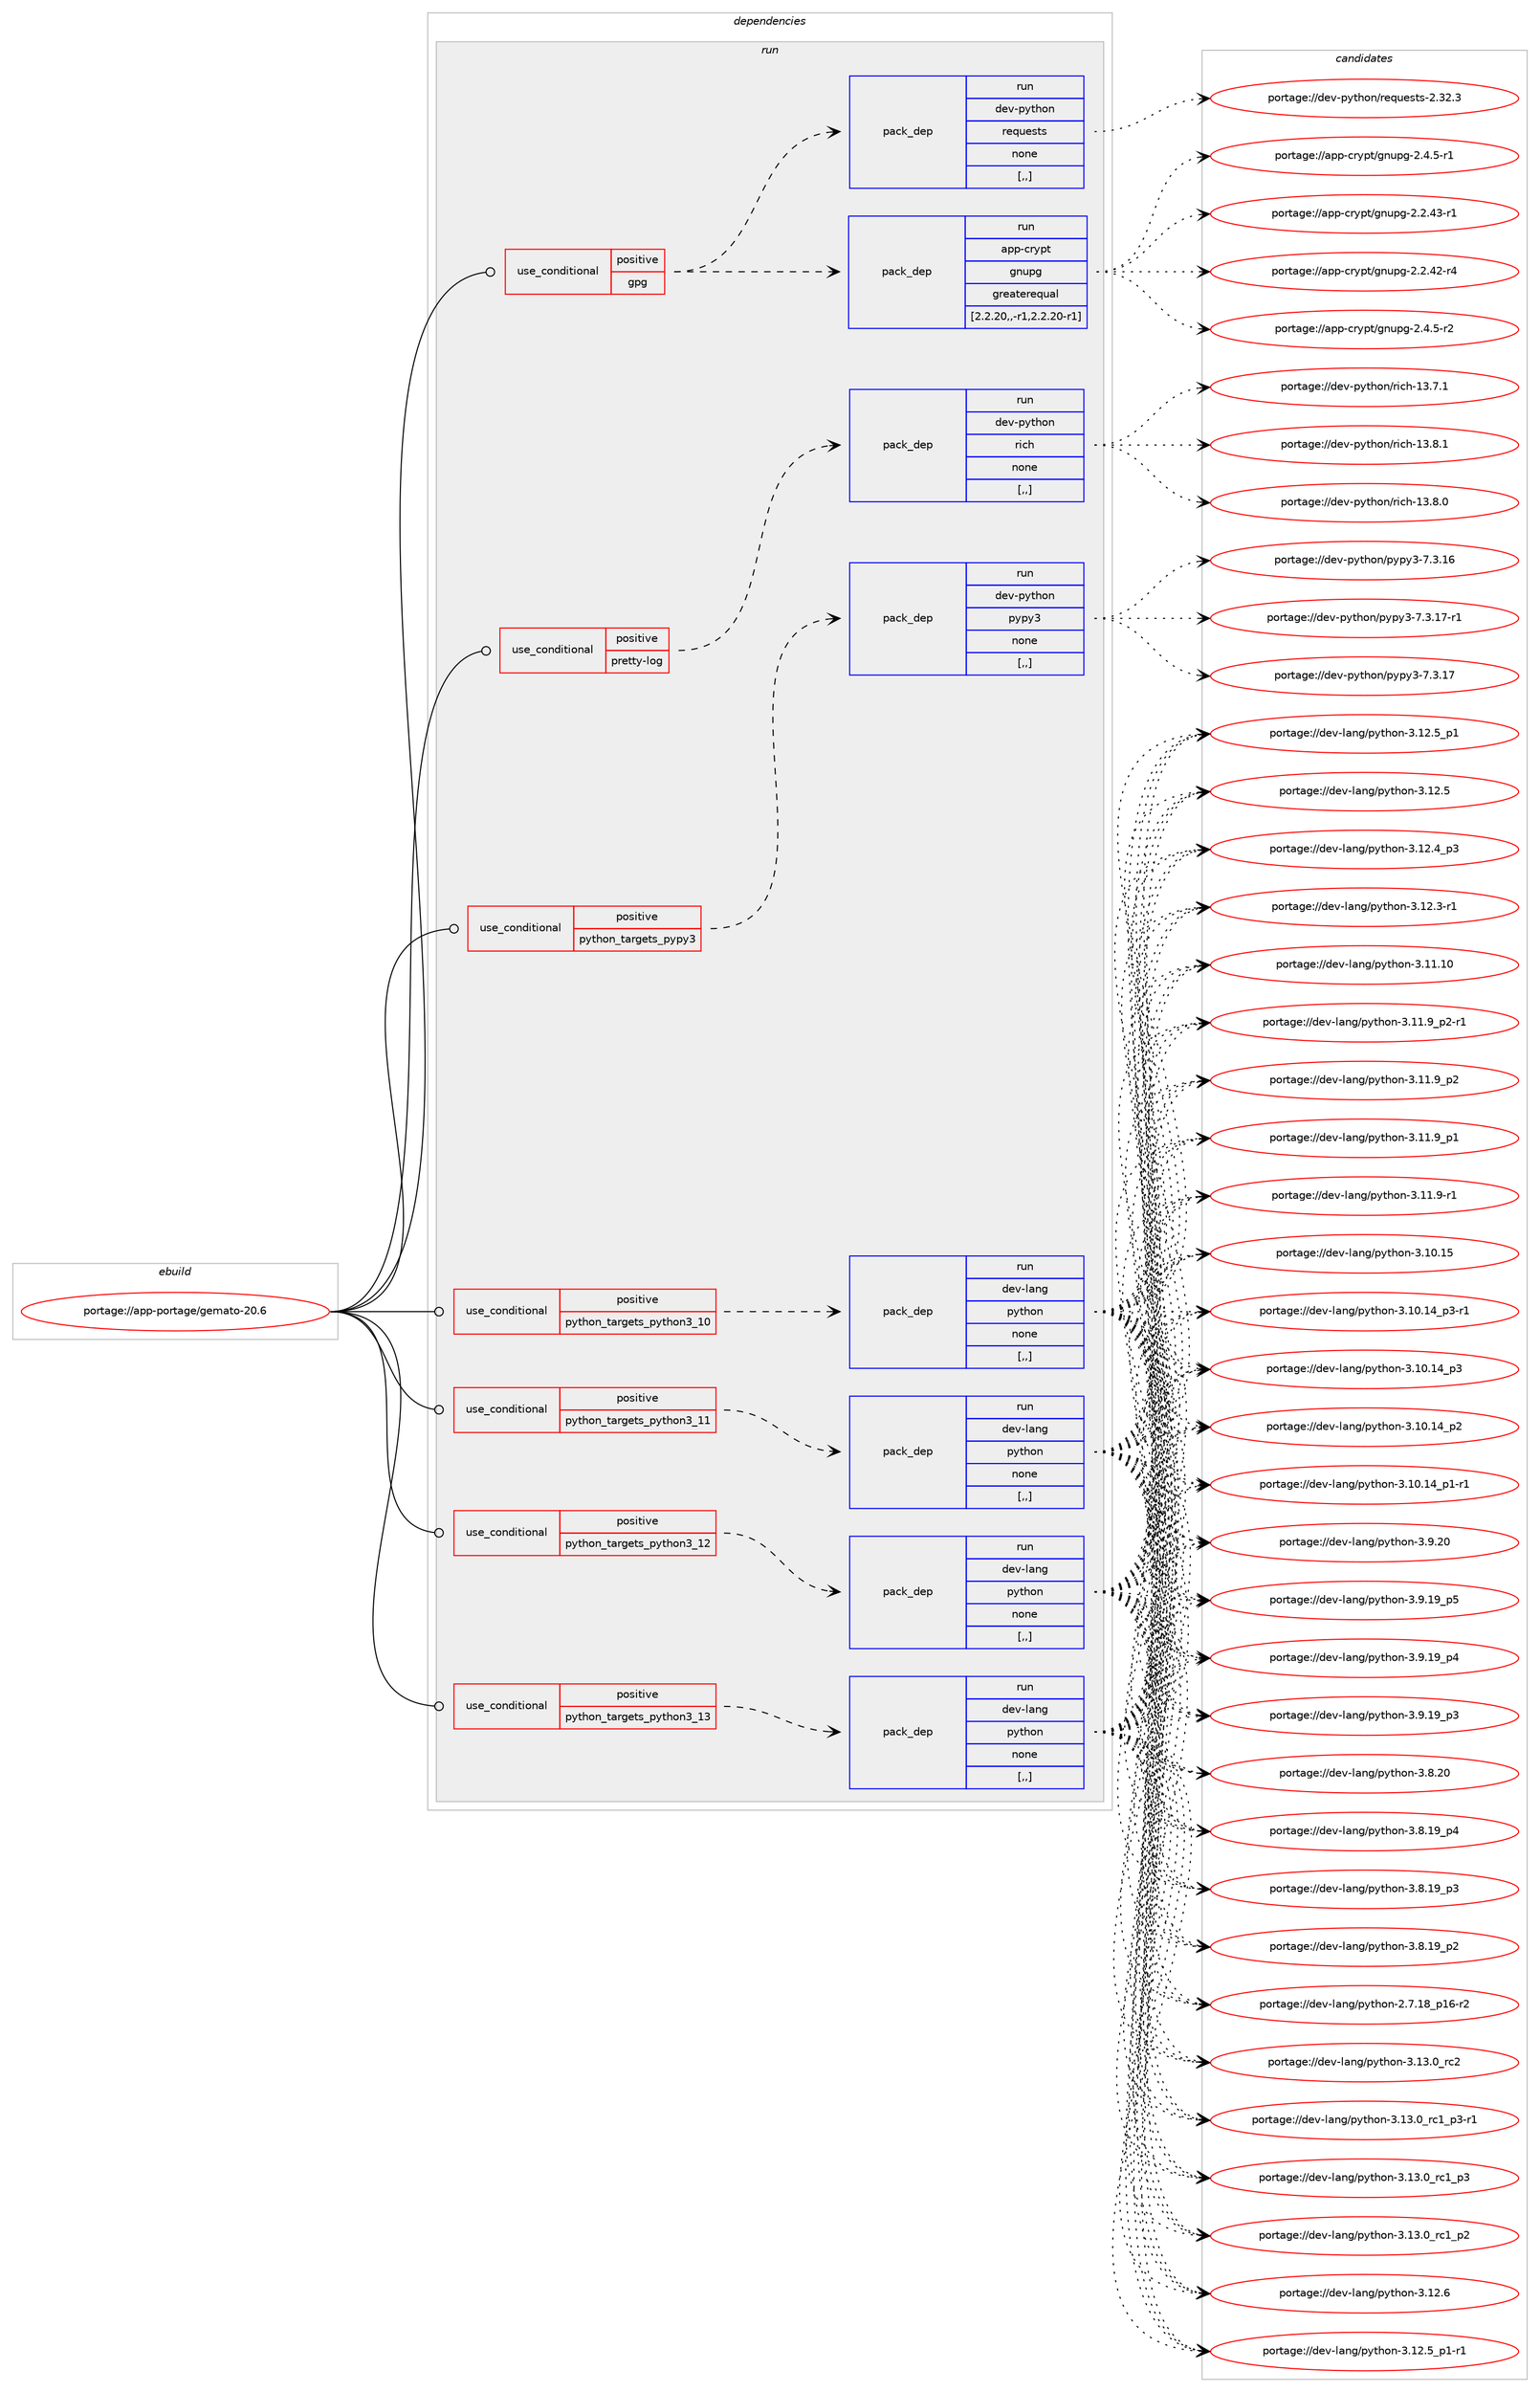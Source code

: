 digraph prolog {

# *************
# Graph options
# *************

newrank=true;
concentrate=true;
compound=true;
graph [rankdir=LR,fontname=Helvetica,fontsize=10,ranksep=1.5];#, ranksep=2.5, nodesep=0.2];
edge  [arrowhead=vee];
node  [fontname=Helvetica,fontsize=10];

# **********
# The ebuild
# **********

subgraph cluster_leftcol {
color=gray;
label=<<i>ebuild</i>>;
id [label="portage://app-portage/gemato-20.6", color=red, width=4, href="../app-portage/gemato-20.6.svg"];
}

# ****************
# The dependencies
# ****************

subgraph cluster_midcol {
color=gray;
label=<<i>dependencies</i>>;
subgraph cluster_compile {
fillcolor="#eeeeee";
style=filled;
label=<<i>compile</i>>;
}
subgraph cluster_compileandrun {
fillcolor="#eeeeee";
style=filled;
label=<<i>compile and run</i>>;
}
subgraph cluster_run {
fillcolor="#eeeeee";
style=filled;
label=<<i>run</i>>;
subgraph cond143953 {
dependency544465 [label=<<TABLE BORDER="0" CELLBORDER="1" CELLSPACING="0" CELLPADDING="4"><TR><TD ROWSPAN="3" CELLPADDING="10">use_conditional</TD></TR><TR><TD>positive</TD></TR><TR><TD>gpg</TD></TR></TABLE>>, shape=none, color=red];
subgraph pack396452 {
dependency544466 [label=<<TABLE BORDER="0" CELLBORDER="1" CELLSPACING="0" CELLPADDING="4" WIDTH="220"><TR><TD ROWSPAN="6" CELLPADDING="30">pack_dep</TD></TR><TR><TD WIDTH="110">run</TD></TR><TR><TD>app-crypt</TD></TR><TR><TD>gnupg</TD></TR><TR><TD>greaterequal</TD></TR><TR><TD>[2.2.20,,-r1,2.2.20-r1]</TD></TR></TABLE>>, shape=none, color=blue];
}
dependency544465:e -> dependency544466:w [weight=20,style="dashed",arrowhead="vee"];
subgraph pack396453 {
dependency544467 [label=<<TABLE BORDER="0" CELLBORDER="1" CELLSPACING="0" CELLPADDING="4" WIDTH="220"><TR><TD ROWSPAN="6" CELLPADDING="30">pack_dep</TD></TR><TR><TD WIDTH="110">run</TD></TR><TR><TD>dev-python</TD></TR><TR><TD>requests</TD></TR><TR><TD>none</TD></TR><TR><TD>[,,]</TD></TR></TABLE>>, shape=none, color=blue];
}
dependency544465:e -> dependency544467:w [weight=20,style="dashed",arrowhead="vee"];
}
id:e -> dependency544465:w [weight=20,style="solid",arrowhead="odot"];
subgraph cond143954 {
dependency544468 [label=<<TABLE BORDER="0" CELLBORDER="1" CELLSPACING="0" CELLPADDING="4"><TR><TD ROWSPAN="3" CELLPADDING="10">use_conditional</TD></TR><TR><TD>positive</TD></TR><TR><TD>pretty-log</TD></TR></TABLE>>, shape=none, color=red];
subgraph pack396454 {
dependency544469 [label=<<TABLE BORDER="0" CELLBORDER="1" CELLSPACING="0" CELLPADDING="4" WIDTH="220"><TR><TD ROWSPAN="6" CELLPADDING="30">pack_dep</TD></TR><TR><TD WIDTH="110">run</TD></TR><TR><TD>dev-python</TD></TR><TR><TD>rich</TD></TR><TR><TD>none</TD></TR><TR><TD>[,,]</TD></TR></TABLE>>, shape=none, color=blue];
}
dependency544468:e -> dependency544469:w [weight=20,style="dashed",arrowhead="vee"];
}
id:e -> dependency544468:w [weight=20,style="solid",arrowhead="odot"];
subgraph cond143955 {
dependency544470 [label=<<TABLE BORDER="0" CELLBORDER="1" CELLSPACING="0" CELLPADDING="4"><TR><TD ROWSPAN="3" CELLPADDING="10">use_conditional</TD></TR><TR><TD>positive</TD></TR><TR><TD>python_targets_pypy3</TD></TR></TABLE>>, shape=none, color=red];
subgraph pack396455 {
dependency544471 [label=<<TABLE BORDER="0" CELLBORDER="1" CELLSPACING="0" CELLPADDING="4" WIDTH="220"><TR><TD ROWSPAN="6" CELLPADDING="30">pack_dep</TD></TR><TR><TD WIDTH="110">run</TD></TR><TR><TD>dev-python</TD></TR><TR><TD>pypy3</TD></TR><TR><TD>none</TD></TR><TR><TD>[,,]</TD></TR></TABLE>>, shape=none, color=blue];
}
dependency544470:e -> dependency544471:w [weight=20,style="dashed",arrowhead="vee"];
}
id:e -> dependency544470:w [weight=20,style="solid",arrowhead="odot"];
subgraph cond143956 {
dependency544472 [label=<<TABLE BORDER="0" CELLBORDER="1" CELLSPACING="0" CELLPADDING="4"><TR><TD ROWSPAN="3" CELLPADDING="10">use_conditional</TD></TR><TR><TD>positive</TD></TR><TR><TD>python_targets_python3_10</TD></TR></TABLE>>, shape=none, color=red];
subgraph pack396456 {
dependency544473 [label=<<TABLE BORDER="0" CELLBORDER="1" CELLSPACING="0" CELLPADDING="4" WIDTH="220"><TR><TD ROWSPAN="6" CELLPADDING="30">pack_dep</TD></TR><TR><TD WIDTH="110">run</TD></TR><TR><TD>dev-lang</TD></TR><TR><TD>python</TD></TR><TR><TD>none</TD></TR><TR><TD>[,,]</TD></TR></TABLE>>, shape=none, color=blue];
}
dependency544472:e -> dependency544473:w [weight=20,style="dashed",arrowhead="vee"];
}
id:e -> dependency544472:w [weight=20,style="solid",arrowhead="odot"];
subgraph cond143957 {
dependency544474 [label=<<TABLE BORDER="0" CELLBORDER="1" CELLSPACING="0" CELLPADDING="4"><TR><TD ROWSPAN="3" CELLPADDING="10">use_conditional</TD></TR><TR><TD>positive</TD></TR><TR><TD>python_targets_python3_11</TD></TR></TABLE>>, shape=none, color=red];
subgraph pack396457 {
dependency544475 [label=<<TABLE BORDER="0" CELLBORDER="1" CELLSPACING="0" CELLPADDING="4" WIDTH="220"><TR><TD ROWSPAN="6" CELLPADDING="30">pack_dep</TD></TR><TR><TD WIDTH="110">run</TD></TR><TR><TD>dev-lang</TD></TR><TR><TD>python</TD></TR><TR><TD>none</TD></TR><TR><TD>[,,]</TD></TR></TABLE>>, shape=none, color=blue];
}
dependency544474:e -> dependency544475:w [weight=20,style="dashed",arrowhead="vee"];
}
id:e -> dependency544474:w [weight=20,style="solid",arrowhead="odot"];
subgraph cond143958 {
dependency544476 [label=<<TABLE BORDER="0" CELLBORDER="1" CELLSPACING="0" CELLPADDING="4"><TR><TD ROWSPAN="3" CELLPADDING="10">use_conditional</TD></TR><TR><TD>positive</TD></TR><TR><TD>python_targets_python3_12</TD></TR></TABLE>>, shape=none, color=red];
subgraph pack396458 {
dependency544477 [label=<<TABLE BORDER="0" CELLBORDER="1" CELLSPACING="0" CELLPADDING="4" WIDTH="220"><TR><TD ROWSPAN="6" CELLPADDING="30">pack_dep</TD></TR><TR><TD WIDTH="110">run</TD></TR><TR><TD>dev-lang</TD></TR><TR><TD>python</TD></TR><TR><TD>none</TD></TR><TR><TD>[,,]</TD></TR></TABLE>>, shape=none, color=blue];
}
dependency544476:e -> dependency544477:w [weight=20,style="dashed",arrowhead="vee"];
}
id:e -> dependency544476:w [weight=20,style="solid",arrowhead="odot"];
subgraph cond143959 {
dependency544478 [label=<<TABLE BORDER="0" CELLBORDER="1" CELLSPACING="0" CELLPADDING="4"><TR><TD ROWSPAN="3" CELLPADDING="10">use_conditional</TD></TR><TR><TD>positive</TD></TR><TR><TD>python_targets_python3_13</TD></TR></TABLE>>, shape=none, color=red];
subgraph pack396459 {
dependency544479 [label=<<TABLE BORDER="0" CELLBORDER="1" CELLSPACING="0" CELLPADDING="4" WIDTH="220"><TR><TD ROWSPAN="6" CELLPADDING="30">pack_dep</TD></TR><TR><TD WIDTH="110">run</TD></TR><TR><TD>dev-lang</TD></TR><TR><TD>python</TD></TR><TR><TD>none</TD></TR><TR><TD>[,,]</TD></TR></TABLE>>, shape=none, color=blue];
}
dependency544478:e -> dependency544479:w [weight=20,style="dashed",arrowhead="vee"];
}
id:e -> dependency544478:w [weight=20,style="solid",arrowhead="odot"];
}
}

# **************
# The candidates
# **************

subgraph cluster_choices {
rank=same;
color=gray;
label=<<i>candidates</i>>;

subgraph choice396452 {
color=black;
nodesep=1;
choice971121124599114121112116471031101171121034550465246534511450 [label="portage://app-crypt/gnupg-2.4.5-r2", color=red, width=4,href="../app-crypt/gnupg-2.4.5-r2.svg"];
choice971121124599114121112116471031101171121034550465246534511449 [label="portage://app-crypt/gnupg-2.4.5-r1", color=red, width=4,href="../app-crypt/gnupg-2.4.5-r1.svg"];
choice97112112459911412111211647103110117112103455046504652514511449 [label="portage://app-crypt/gnupg-2.2.43-r1", color=red, width=4,href="../app-crypt/gnupg-2.2.43-r1.svg"];
choice97112112459911412111211647103110117112103455046504652504511452 [label="portage://app-crypt/gnupg-2.2.42-r4", color=red, width=4,href="../app-crypt/gnupg-2.2.42-r4.svg"];
dependency544466:e -> choice971121124599114121112116471031101171121034550465246534511450:w [style=dotted,weight="100"];
dependency544466:e -> choice971121124599114121112116471031101171121034550465246534511449:w [style=dotted,weight="100"];
dependency544466:e -> choice97112112459911412111211647103110117112103455046504652514511449:w [style=dotted,weight="100"];
dependency544466:e -> choice97112112459911412111211647103110117112103455046504652504511452:w [style=dotted,weight="100"];
}
subgraph choice396453 {
color=black;
nodesep=1;
choice100101118451121211161041111104711410111311710111511611545504651504651 [label="portage://dev-python/requests-2.32.3", color=red, width=4,href="../dev-python/requests-2.32.3.svg"];
dependency544467:e -> choice100101118451121211161041111104711410111311710111511611545504651504651:w [style=dotted,weight="100"];
}
subgraph choice396454 {
color=black;
nodesep=1;
choice10010111845112121116104111110471141059910445495146564649 [label="portage://dev-python/rich-13.8.1", color=red, width=4,href="../dev-python/rich-13.8.1.svg"];
choice10010111845112121116104111110471141059910445495146564648 [label="portage://dev-python/rich-13.8.0", color=red, width=4,href="../dev-python/rich-13.8.0.svg"];
choice10010111845112121116104111110471141059910445495146554649 [label="portage://dev-python/rich-13.7.1", color=red, width=4,href="../dev-python/rich-13.7.1.svg"];
dependency544469:e -> choice10010111845112121116104111110471141059910445495146564649:w [style=dotted,weight="100"];
dependency544469:e -> choice10010111845112121116104111110471141059910445495146564648:w [style=dotted,weight="100"];
dependency544469:e -> choice10010111845112121116104111110471141059910445495146554649:w [style=dotted,weight="100"];
}
subgraph choice396455 {
color=black;
nodesep=1;
choice100101118451121211161041111104711212111212151455546514649554511449 [label="portage://dev-python/pypy3-7.3.17-r1", color=red, width=4,href="../dev-python/pypy3-7.3.17-r1.svg"];
choice10010111845112121116104111110471121211121215145554651464955 [label="portage://dev-python/pypy3-7.3.17", color=red, width=4,href="../dev-python/pypy3-7.3.17.svg"];
choice10010111845112121116104111110471121211121215145554651464954 [label="portage://dev-python/pypy3-7.3.16", color=red, width=4,href="../dev-python/pypy3-7.3.16.svg"];
dependency544471:e -> choice100101118451121211161041111104711212111212151455546514649554511449:w [style=dotted,weight="100"];
dependency544471:e -> choice10010111845112121116104111110471121211121215145554651464955:w [style=dotted,weight="100"];
dependency544471:e -> choice10010111845112121116104111110471121211121215145554651464954:w [style=dotted,weight="100"];
}
subgraph choice396456 {
color=black;
nodesep=1;
choice10010111845108971101034711212111610411111045514649514648951149950 [label="portage://dev-lang/python-3.13.0_rc2", color=red, width=4,href="../dev-lang/python-3.13.0_rc2.svg"];
choice1001011184510897110103471121211161041111104551464951464895114994995112514511449 [label="portage://dev-lang/python-3.13.0_rc1_p3-r1", color=red, width=4,href="../dev-lang/python-3.13.0_rc1_p3-r1.svg"];
choice100101118451089711010347112121116104111110455146495146489511499499511251 [label="portage://dev-lang/python-3.13.0_rc1_p3", color=red, width=4,href="../dev-lang/python-3.13.0_rc1_p3.svg"];
choice100101118451089711010347112121116104111110455146495146489511499499511250 [label="portage://dev-lang/python-3.13.0_rc1_p2", color=red, width=4,href="../dev-lang/python-3.13.0_rc1_p2.svg"];
choice10010111845108971101034711212111610411111045514649504654 [label="portage://dev-lang/python-3.12.6", color=red, width=4,href="../dev-lang/python-3.12.6.svg"];
choice1001011184510897110103471121211161041111104551464950465395112494511449 [label="portage://dev-lang/python-3.12.5_p1-r1", color=red, width=4,href="../dev-lang/python-3.12.5_p1-r1.svg"];
choice100101118451089711010347112121116104111110455146495046539511249 [label="portage://dev-lang/python-3.12.5_p1", color=red, width=4,href="../dev-lang/python-3.12.5_p1.svg"];
choice10010111845108971101034711212111610411111045514649504653 [label="portage://dev-lang/python-3.12.5", color=red, width=4,href="../dev-lang/python-3.12.5.svg"];
choice100101118451089711010347112121116104111110455146495046529511251 [label="portage://dev-lang/python-3.12.4_p3", color=red, width=4,href="../dev-lang/python-3.12.4_p3.svg"];
choice100101118451089711010347112121116104111110455146495046514511449 [label="portage://dev-lang/python-3.12.3-r1", color=red, width=4,href="../dev-lang/python-3.12.3-r1.svg"];
choice1001011184510897110103471121211161041111104551464949464948 [label="portage://dev-lang/python-3.11.10", color=red, width=4,href="../dev-lang/python-3.11.10.svg"];
choice1001011184510897110103471121211161041111104551464949465795112504511449 [label="portage://dev-lang/python-3.11.9_p2-r1", color=red, width=4,href="../dev-lang/python-3.11.9_p2-r1.svg"];
choice100101118451089711010347112121116104111110455146494946579511250 [label="portage://dev-lang/python-3.11.9_p2", color=red, width=4,href="../dev-lang/python-3.11.9_p2.svg"];
choice100101118451089711010347112121116104111110455146494946579511249 [label="portage://dev-lang/python-3.11.9_p1", color=red, width=4,href="../dev-lang/python-3.11.9_p1.svg"];
choice100101118451089711010347112121116104111110455146494946574511449 [label="portage://dev-lang/python-3.11.9-r1", color=red, width=4,href="../dev-lang/python-3.11.9-r1.svg"];
choice1001011184510897110103471121211161041111104551464948464953 [label="portage://dev-lang/python-3.10.15", color=red, width=4,href="../dev-lang/python-3.10.15.svg"];
choice100101118451089711010347112121116104111110455146494846495295112514511449 [label="portage://dev-lang/python-3.10.14_p3-r1", color=red, width=4,href="../dev-lang/python-3.10.14_p3-r1.svg"];
choice10010111845108971101034711212111610411111045514649484649529511251 [label="portage://dev-lang/python-3.10.14_p3", color=red, width=4,href="../dev-lang/python-3.10.14_p3.svg"];
choice10010111845108971101034711212111610411111045514649484649529511250 [label="portage://dev-lang/python-3.10.14_p2", color=red, width=4,href="../dev-lang/python-3.10.14_p2.svg"];
choice100101118451089711010347112121116104111110455146494846495295112494511449 [label="portage://dev-lang/python-3.10.14_p1-r1", color=red, width=4,href="../dev-lang/python-3.10.14_p1-r1.svg"];
choice10010111845108971101034711212111610411111045514657465048 [label="portage://dev-lang/python-3.9.20", color=red, width=4,href="../dev-lang/python-3.9.20.svg"];
choice100101118451089711010347112121116104111110455146574649579511253 [label="portage://dev-lang/python-3.9.19_p5", color=red, width=4,href="../dev-lang/python-3.9.19_p5.svg"];
choice100101118451089711010347112121116104111110455146574649579511252 [label="portage://dev-lang/python-3.9.19_p4", color=red, width=4,href="../dev-lang/python-3.9.19_p4.svg"];
choice100101118451089711010347112121116104111110455146574649579511251 [label="portage://dev-lang/python-3.9.19_p3", color=red, width=4,href="../dev-lang/python-3.9.19_p3.svg"];
choice10010111845108971101034711212111610411111045514656465048 [label="portage://dev-lang/python-3.8.20", color=red, width=4,href="../dev-lang/python-3.8.20.svg"];
choice100101118451089711010347112121116104111110455146564649579511252 [label="portage://dev-lang/python-3.8.19_p4", color=red, width=4,href="../dev-lang/python-3.8.19_p4.svg"];
choice100101118451089711010347112121116104111110455146564649579511251 [label="portage://dev-lang/python-3.8.19_p3", color=red, width=4,href="../dev-lang/python-3.8.19_p3.svg"];
choice100101118451089711010347112121116104111110455146564649579511250 [label="portage://dev-lang/python-3.8.19_p2", color=red, width=4,href="../dev-lang/python-3.8.19_p2.svg"];
choice100101118451089711010347112121116104111110455046554649569511249544511450 [label="portage://dev-lang/python-2.7.18_p16-r2", color=red, width=4,href="../dev-lang/python-2.7.18_p16-r2.svg"];
dependency544473:e -> choice10010111845108971101034711212111610411111045514649514648951149950:w [style=dotted,weight="100"];
dependency544473:e -> choice1001011184510897110103471121211161041111104551464951464895114994995112514511449:w [style=dotted,weight="100"];
dependency544473:e -> choice100101118451089711010347112121116104111110455146495146489511499499511251:w [style=dotted,weight="100"];
dependency544473:e -> choice100101118451089711010347112121116104111110455146495146489511499499511250:w [style=dotted,weight="100"];
dependency544473:e -> choice10010111845108971101034711212111610411111045514649504654:w [style=dotted,weight="100"];
dependency544473:e -> choice1001011184510897110103471121211161041111104551464950465395112494511449:w [style=dotted,weight="100"];
dependency544473:e -> choice100101118451089711010347112121116104111110455146495046539511249:w [style=dotted,weight="100"];
dependency544473:e -> choice10010111845108971101034711212111610411111045514649504653:w [style=dotted,weight="100"];
dependency544473:e -> choice100101118451089711010347112121116104111110455146495046529511251:w [style=dotted,weight="100"];
dependency544473:e -> choice100101118451089711010347112121116104111110455146495046514511449:w [style=dotted,weight="100"];
dependency544473:e -> choice1001011184510897110103471121211161041111104551464949464948:w [style=dotted,weight="100"];
dependency544473:e -> choice1001011184510897110103471121211161041111104551464949465795112504511449:w [style=dotted,weight="100"];
dependency544473:e -> choice100101118451089711010347112121116104111110455146494946579511250:w [style=dotted,weight="100"];
dependency544473:e -> choice100101118451089711010347112121116104111110455146494946579511249:w [style=dotted,weight="100"];
dependency544473:e -> choice100101118451089711010347112121116104111110455146494946574511449:w [style=dotted,weight="100"];
dependency544473:e -> choice1001011184510897110103471121211161041111104551464948464953:w [style=dotted,weight="100"];
dependency544473:e -> choice100101118451089711010347112121116104111110455146494846495295112514511449:w [style=dotted,weight="100"];
dependency544473:e -> choice10010111845108971101034711212111610411111045514649484649529511251:w [style=dotted,weight="100"];
dependency544473:e -> choice10010111845108971101034711212111610411111045514649484649529511250:w [style=dotted,weight="100"];
dependency544473:e -> choice100101118451089711010347112121116104111110455146494846495295112494511449:w [style=dotted,weight="100"];
dependency544473:e -> choice10010111845108971101034711212111610411111045514657465048:w [style=dotted,weight="100"];
dependency544473:e -> choice100101118451089711010347112121116104111110455146574649579511253:w [style=dotted,weight="100"];
dependency544473:e -> choice100101118451089711010347112121116104111110455146574649579511252:w [style=dotted,weight="100"];
dependency544473:e -> choice100101118451089711010347112121116104111110455146574649579511251:w [style=dotted,weight="100"];
dependency544473:e -> choice10010111845108971101034711212111610411111045514656465048:w [style=dotted,weight="100"];
dependency544473:e -> choice100101118451089711010347112121116104111110455146564649579511252:w [style=dotted,weight="100"];
dependency544473:e -> choice100101118451089711010347112121116104111110455146564649579511251:w [style=dotted,weight="100"];
dependency544473:e -> choice100101118451089711010347112121116104111110455146564649579511250:w [style=dotted,weight="100"];
dependency544473:e -> choice100101118451089711010347112121116104111110455046554649569511249544511450:w [style=dotted,weight="100"];
}
subgraph choice396457 {
color=black;
nodesep=1;
choice10010111845108971101034711212111610411111045514649514648951149950 [label="portage://dev-lang/python-3.13.0_rc2", color=red, width=4,href="../dev-lang/python-3.13.0_rc2.svg"];
choice1001011184510897110103471121211161041111104551464951464895114994995112514511449 [label="portage://dev-lang/python-3.13.0_rc1_p3-r1", color=red, width=4,href="../dev-lang/python-3.13.0_rc1_p3-r1.svg"];
choice100101118451089711010347112121116104111110455146495146489511499499511251 [label="portage://dev-lang/python-3.13.0_rc1_p3", color=red, width=4,href="../dev-lang/python-3.13.0_rc1_p3.svg"];
choice100101118451089711010347112121116104111110455146495146489511499499511250 [label="portage://dev-lang/python-3.13.0_rc1_p2", color=red, width=4,href="../dev-lang/python-3.13.0_rc1_p2.svg"];
choice10010111845108971101034711212111610411111045514649504654 [label="portage://dev-lang/python-3.12.6", color=red, width=4,href="../dev-lang/python-3.12.6.svg"];
choice1001011184510897110103471121211161041111104551464950465395112494511449 [label="portage://dev-lang/python-3.12.5_p1-r1", color=red, width=4,href="../dev-lang/python-3.12.5_p1-r1.svg"];
choice100101118451089711010347112121116104111110455146495046539511249 [label="portage://dev-lang/python-3.12.5_p1", color=red, width=4,href="../dev-lang/python-3.12.5_p1.svg"];
choice10010111845108971101034711212111610411111045514649504653 [label="portage://dev-lang/python-3.12.5", color=red, width=4,href="../dev-lang/python-3.12.5.svg"];
choice100101118451089711010347112121116104111110455146495046529511251 [label="portage://dev-lang/python-3.12.4_p3", color=red, width=4,href="../dev-lang/python-3.12.4_p3.svg"];
choice100101118451089711010347112121116104111110455146495046514511449 [label="portage://dev-lang/python-3.12.3-r1", color=red, width=4,href="../dev-lang/python-3.12.3-r1.svg"];
choice1001011184510897110103471121211161041111104551464949464948 [label="portage://dev-lang/python-3.11.10", color=red, width=4,href="../dev-lang/python-3.11.10.svg"];
choice1001011184510897110103471121211161041111104551464949465795112504511449 [label="portage://dev-lang/python-3.11.9_p2-r1", color=red, width=4,href="../dev-lang/python-3.11.9_p2-r1.svg"];
choice100101118451089711010347112121116104111110455146494946579511250 [label="portage://dev-lang/python-3.11.9_p2", color=red, width=4,href="../dev-lang/python-3.11.9_p2.svg"];
choice100101118451089711010347112121116104111110455146494946579511249 [label="portage://dev-lang/python-3.11.9_p1", color=red, width=4,href="../dev-lang/python-3.11.9_p1.svg"];
choice100101118451089711010347112121116104111110455146494946574511449 [label="portage://dev-lang/python-3.11.9-r1", color=red, width=4,href="../dev-lang/python-3.11.9-r1.svg"];
choice1001011184510897110103471121211161041111104551464948464953 [label="portage://dev-lang/python-3.10.15", color=red, width=4,href="../dev-lang/python-3.10.15.svg"];
choice100101118451089711010347112121116104111110455146494846495295112514511449 [label="portage://dev-lang/python-3.10.14_p3-r1", color=red, width=4,href="../dev-lang/python-3.10.14_p3-r1.svg"];
choice10010111845108971101034711212111610411111045514649484649529511251 [label="portage://dev-lang/python-3.10.14_p3", color=red, width=4,href="../dev-lang/python-3.10.14_p3.svg"];
choice10010111845108971101034711212111610411111045514649484649529511250 [label="portage://dev-lang/python-3.10.14_p2", color=red, width=4,href="../dev-lang/python-3.10.14_p2.svg"];
choice100101118451089711010347112121116104111110455146494846495295112494511449 [label="portage://dev-lang/python-3.10.14_p1-r1", color=red, width=4,href="../dev-lang/python-3.10.14_p1-r1.svg"];
choice10010111845108971101034711212111610411111045514657465048 [label="portage://dev-lang/python-3.9.20", color=red, width=4,href="../dev-lang/python-3.9.20.svg"];
choice100101118451089711010347112121116104111110455146574649579511253 [label="portage://dev-lang/python-3.9.19_p5", color=red, width=4,href="../dev-lang/python-3.9.19_p5.svg"];
choice100101118451089711010347112121116104111110455146574649579511252 [label="portage://dev-lang/python-3.9.19_p4", color=red, width=4,href="../dev-lang/python-3.9.19_p4.svg"];
choice100101118451089711010347112121116104111110455146574649579511251 [label="portage://dev-lang/python-3.9.19_p3", color=red, width=4,href="../dev-lang/python-3.9.19_p3.svg"];
choice10010111845108971101034711212111610411111045514656465048 [label="portage://dev-lang/python-3.8.20", color=red, width=4,href="../dev-lang/python-3.8.20.svg"];
choice100101118451089711010347112121116104111110455146564649579511252 [label="portage://dev-lang/python-3.8.19_p4", color=red, width=4,href="../dev-lang/python-3.8.19_p4.svg"];
choice100101118451089711010347112121116104111110455146564649579511251 [label="portage://dev-lang/python-3.8.19_p3", color=red, width=4,href="../dev-lang/python-3.8.19_p3.svg"];
choice100101118451089711010347112121116104111110455146564649579511250 [label="portage://dev-lang/python-3.8.19_p2", color=red, width=4,href="../dev-lang/python-3.8.19_p2.svg"];
choice100101118451089711010347112121116104111110455046554649569511249544511450 [label="portage://dev-lang/python-2.7.18_p16-r2", color=red, width=4,href="../dev-lang/python-2.7.18_p16-r2.svg"];
dependency544475:e -> choice10010111845108971101034711212111610411111045514649514648951149950:w [style=dotted,weight="100"];
dependency544475:e -> choice1001011184510897110103471121211161041111104551464951464895114994995112514511449:w [style=dotted,weight="100"];
dependency544475:e -> choice100101118451089711010347112121116104111110455146495146489511499499511251:w [style=dotted,weight="100"];
dependency544475:e -> choice100101118451089711010347112121116104111110455146495146489511499499511250:w [style=dotted,weight="100"];
dependency544475:e -> choice10010111845108971101034711212111610411111045514649504654:w [style=dotted,weight="100"];
dependency544475:e -> choice1001011184510897110103471121211161041111104551464950465395112494511449:w [style=dotted,weight="100"];
dependency544475:e -> choice100101118451089711010347112121116104111110455146495046539511249:w [style=dotted,weight="100"];
dependency544475:e -> choice10010111845108971101034711212111610411111045514649504653:w [style=dotted,weight="100"];
dependency544475:e -> choice100101118451089711010347112121116104111110455146495046529511251:w [style=dotted,weight="100"];
dependency544475:e -> choice100101118451089711010347112121116104111110455146495046514511449:w [style=dotted,weight="100"];
dependency544475:e -> choice1001011184510897110103471121211161041111104551464949464948:w [style=dotted,weight="100"];
dependency544475:e -> choice1001011184510897110103471121211161041111104551464949465795112504511449:w [style=dotted,weight="100"];
dependency544475:e -> choice100101118451089711010347112121116104111110455146494946579511250:w [style=dotted,weight="100"];
dependency544475:e -> choice100101118451089711010347112121116104111110455146494946579511249:w [style=dotted,weight="100"];
dependency544475:e -> choice100101118451089711010347112121116104111110455146494946574511449:w [style=dotted,weight="100"];
dependency544475:e -> choice1001011184510897110103471121211161041111104551464948464953:w [style=dotted,weight="100"];
dependency544475:e -> choice100101118451089711010347112121116104111110455146494846495295112514511449:w [style=dotted,weight="100"];
dependency544475:e -> choice10010111845108971101034711212111610411111045514649484649529511251:w [style=dotted,weight="100"];
dependency544475:e -> choice10010111845108971101034711212111610411111045514649484649529511250:w [style=dotted,weight="100"];
dependency544475:e -> choice100101118451089711010347112121116104111110455146494846495295112494511449:w [style=dotted,weight="100"];
dependency544475:e -> choice10010111845108971101034711212111610411111045514657465048:w [style=dotted,weight="100"];
dependency544475:e -> choice100101118451089711010347112121116104111110455146574649579511253:w [style=dotted,weight="100"];
dependency544475:e -> choice100101118451089711010347112121116104111110455146574649579511252:w [style=dotted,weight="100"];
dependency544475:e -> choice100101118451089711010347112121116104111110455146574649579511251:w [style=dotted,weight="100"];
dependency544475:e -> choice10010111845108971101034711212111610411111045514656465048:w [style=dotted,weight="100"];
dependency544475:e -> choice100101118451089711010347112121116104111110455146564649579511252:w [style=dotted,weight="100"];
dependency544475:e -> choice100101118451089711010347112121116104111110455146564649579511251:w [style=dotted,weight="100"];
dependency544475:e -> choice100101118451089711010347112121116104111110455146564649579511250:w [style=dotted,weight="100"];
dependency544475:e -> choice100101118451089711010347112121116104111110455046554649569511249544511450:w [style=dotted,weight="100"];
}
subgraph choice396458 {
color=black;
nodesep=1;
choice10010111845108971101034711212111610411111045514649514648951149950 [label="portage://dev-lang/python-3.13.0_rc2", color=red, width=4,href="../dev-lang/python-3.13.0_rc2.svg"];
choice1001011184510897110103471121211161041111104551464951464895114994995112514511449 [label="portage://dev-lang/python-3.13.0_rc1_p3-r1", color=red, width=4,href="../dev-lang/python-3.13.0_rc1_p3-r1.svg"];
choice100101118451089711010347112121116104111110455146495146489511499499511251 [label="portage://dev-lang/python-3.13.0_rc1_p3", color=red, width=4,href="../dev-lang/python-3.13.0_rc1_p3.svg"];
choice100101118451089711010347112121116104111110455146495146489511499499511250 [label="portage://dev-lang/python-3.13.0_rc1_p2", color=red, width=4,href="../dev-lang/python-3.13.0_rc1_p2.svg"];
choice10010111845108971101034711212111610411111045514649504654 [label="portage://dev-lang/python-3.12.6", color=red, width=4,href="../dev-lang/python-3.12.6.svg"];
choice1001011184510897110103471121211161041111104551464950465395112494511449 [label="portage://dev-lang/python-3.12.5_p1-r1", color=red, width=4,href="../dev-lang/python-3.12.5_p1-r1.svg"];
choice100101118451089711010347112121116104111110455146495046539511249 [label="portage://dev-lang/python-3.12.5_p1", color=red, width=4,href="../dev-lang/python-3.12.5_p1.svg"];
choice10010111845108971101034711212111610411111045514649504653 [label="portage://dev-lang/python-3.12.5", color=red, width=4,href="../dev-lang/python-3.12.5.svg"];
choice100101118451089711010347112121116104111110455146495046529511251 [label="portage://dev-lang/python-3.12.4_p3", color=red, width=4,href="../dev-lang/python-3.12.4_p3.svg"];
choice100101118451089711010347112121116104111110455146495046514511449 [label="portage://dev-lang/python-3.12.3-r1", color=red, width=4,href="../dev-lang/python-3.12.3-r1.svg"];
choice1001011184510897110103471121211161041111104551464949464948 [label="portage://dev-lang/python-3.11.10", color=red, width=4,href="../dev-lang/python-3.11.10.svg"];
choice1001011184510897110103471121211161041111104551464949465795112504511449 [label="portage://dev-lang/python-3.11.9_p2-r1", color=red, width=4,href="../dev-lang/python-3.11.9_p2-r1.svg"];
choice100101118451089711010347112121116104111110455146494946579511250 [label="portage://dev-lang/python-3.11.9_p2", color=red, width=4,href="../dev-lang/python-3.11.9_p2.svg"];
choice100101118451089711010347112121116104111110455146494946579511249 [label="portage://dev-lang/python-3.11.9_p1", color=red, width=4,href="../dev-lang/python-3.11.9_p1.svg"];
choice100101118451089711010347112121116104111110455146494946574511449 [label="portage://dev-lang/python-3.11.9-r1", color=red, width=4,href="../dev-lang/python-3.11.9-r1.svg"];
choice1001011184510897110103471121211161041111104551464948464953 [label="portage://dev-lang/python-3.10.15", color=red, width=4,href="../dev-lang/python-3.10.15.svg"];
choice100101118451089711010347112121116104111110455146494846495295112514511449 [label="portage://dev-lang/python-3.10.14_p3-r1", color=red, width=4,href="../dev-lang/python-3.10.14_p3-r1.svg"];
choice10010111845108971101034711212111610411111045514649484649529511251 [label="portage://dev-lang/python-3.10.14_p3", color=red, width=4,href="../dev-lang/python-3.10.14_p3.svg"];
choice10010111845108971101034711212111610411111045514649484649529511250 [label="portage://dev-lang/python-3.10.14_p2", color=red, width=4,href="../dev-lang/python-3.10.14_p2.svg"];
choice100101118451089711010347112121116104111110455146494846495295112494511449 [label="portage://dev-lang/python-3.10.14_p1-r1", color=red, width=4,href="../dev-lang/python-3.10.14_p1-r1.svg"];
choice10010111845108971101034711212111610411111045514657465048 [label="portage://dev-lang/python-3.9.20", color=red, width=4,href="../dev-lang/python-3.9.20.svg"];
choice100101118451089711010347112121116104111110455146574649579511253 [label="portage://dev-lang/python-3.9.19_p5", color=red, width=4,href="../dev-lang/python-3.9.19_p5.svg"];
choice100101118451089711010347112121116104111110455146574649579511252 [label="portage://dev-lang/python-3.9.19_p4", color=red, width=4,href="../dev-lang/python-3.9.19_p4.svg"];
choice100101118451089711010347112121116104111110455146574649579511251 [label="portage://dev-lang/python-3.9.19_p3", color=red, width=4,href="../dev-lang/python-3.9.19_p3.svg"];
choice10010111845108971101034711212111610411111045514656465048 [label="portage://dev-lang/python-3.8.20", color=red, width=4,href="../dev-lang/python-3.8.20.svg"];
choice100101118451089711010347112121116104111110455146564649579511252 [label="portage://dev-lang/python-3.8.19_p4", color=red, width=4,href="../dev-lang/python-3.8.19_p4.svg"];
choice100101118451089711010347112121116104111110455146564649579511251 [label="portage://dev-lang/python-3.8.19_p3", color=red, width=4,href="../dev-lang/python-3.8.19_p3.svg"];
choice100101118451089711010347112121116104111110455146564649579511250 [label="portage://dev-lang/python-3.8.19_p2", color=red, width=4,href="../dev-lang/python-3.8.19_p2.svg"];
choice100101118451089711010347112121116104111110455046554649569511249544511450 [label="portage://dev-lang/python-2.7.18_p16-r2", color=red, width=4,href="../dev-lang/python-2.7.18_p16-r2.svg"];
dependency544477:e -> choice10010111845108971101034711212111610411111045514649514648951149950:w [style=dotted,weight="100"];
dependency544477:e -> choice1001011184510897110103471121211161041111104551464951464895114994995112514511449:w [style=dotted,weight="100"];
dependency544477:e -> choice100101118451089711010347112121116104111110455146495146489511499499511251:w [style=dotted,weight="100"];
dependency544477:e -> choice100101118451089711010347112121116104111110455146495146489511499499511250:w [style=dotted,weight="100"];
dependency544477:e -> choice10010111845108971101034711212111610411111045514649504654:w [style=dotted,weight="100"];
dependency544477:e -> choice1001011184510897110103471121211161041111104551464950465395112494511449:w [style=dotted,weight="100"];
dependency544477:e -> choice100101118451089711010347112121116104111110455146495046539511249:w [style=dotted,weight="100"];
dependency544477:e -> choice10010111845108971101034711212111610411111045514649504653:w [style=dotted,weight="100"];
dependency544477:e -> choice100101118451089711010347112121116104111110455146495046529511251:w [style=dotted,weight="100"];
dependency544477:e -> choice100101118451089711010347112121116104111110455146495046514511449:w [style=dotted,weight="100"];
dependency544477:e -> choice1001011184510897110103471121211161041111104551464949464948:w [style=dotted,weight="100"];
dependency544477:e -> choice1001011184510897110103471121211161041111104551464949465795112504511449:w [style=dotted,weight="100"];
dependency544477:e -> choice100101118451089711010347112121116104111110455146494946579511250:w [style=dotted,weight="100"];
dependency544477:e -> choice100101118451089711010347112121116104111110455146494946579511249:w [style=dotted,weight="100"];
dependency544477:e -> choice100101118451089711010347112121116104111110455146494946574511449:w [style=dotted,weight="100"];
dependency544477:e -> choice1001011184510897110103471121211161041111104551464948464953:w [style=dotted,weight="100"];
dependency544477:e -> choice100101118451089711010347112121116104111110455146494846495295112514511449:w [style=dotted,weight="100"];
dependency544477:e -> choice10010111845108971101034711212111610411111045514649484649529511251:w [style=dotted,weight="100"];
dependency544477:e -> choice10010111845108971101034711212111610411111045514649484649529511250:w [style=dotted,weight="100"];
dependency544477:e -> choice100101118451089711010347112121116104111110455146494846495295112494511449:w [style=dotted,weight="100"];
dependency544477:e -> choice10010111845108971101034711212111610411111045514657465048:w [style=dotted,weight="100"];
dependency544477:e -> choice100101118451089711010347112121116104111110455146574649579511253:w [style=dotted,weight="100"];
dependency544477:e -> choice100101118451089711010347112121116104111110455146574649579511252:w [style=dotted,weight="100"];
dependency544477:e -> choice100101118451089711010347112121116104111110455146574649579511251:w [style=dotted,weight="100"];
dependency544477:e -> choice10010111845108971101034711212111610411111045514656465048:w [style=dotted,weight="100"];
dependency544477:e -> choice100101118451089711010347112121116104111110455146564649579511252:w [style=dotted,weight="100"];
dependency544477:e -> choice100101118451089711010347112121116104111110455146564649579511251:w [style=dotted,weight="100"];
dependency544477:e -> choice100101118451089711010347112121116104111110455146564649579511250:w [style=dotted,weight="100"];
dependency544477:e -> choice100101118451089711010347112121116104111110455046554649569511249544511450:w [style=dotted,weight="100"];
}
subgraph choice396459 {
color=black;
nodesep=1;
choice10010111845108971101034711212111610411111045514649514648951149950 [label="portage://dev-lang/python-3.13.0_rc2", color=red, width=4,href="../dev-lang/python-3.13.0_rc2.svg"];
choice1001011184510897110103471121211161041111104551464951464895114994995112514511449 [label="portage://dev-lang/python-3.13.0_rc1_p3-r1", color=red, width=4,href="../dev-lang/python-3.13.0_rc1_p3-r1.svg"];
choice100101118451089711010347112121116104111110455146495146489511499499511251 [label="portage://dev-lang/python-3.13.0_rc1_p3", color=red, width=4,href="../dev-lang/python-3.13.0_rc1_p3.svg"];
choice100101118451089711010347112121116104111110455146495146489511499499511250 [label="portage://dev-lang/python-3.13.0_rc1_p2", color=red, width=4,href="../dev-lang/python-3.13.0_rc1_p2.svg"];
choice10010111845108971101034711212111610411111045514649504654 [label="portage://dev-lang/python-3.12.6", color=red, width=4,href="../dev-lang/python-3.12.6.svg"];
choice1001011184510897110103471121211161041111104551464950465395112494511449 [label="portage://dev-lang/python-3.12.5_p1-r1", color=red, width=4,href="../dev-lang/python-3.12.5_p1-r1.svg"];
choice100101118451089711010347112121116104111110455146495046539511249 [label="portage://dev-lang/python-3.12.5_p1", color=red, width=4,href="../dev-lang/python-3.12.5_p1.svg"];
choice10010111845108971101034711212111610411111045514649504653 [label="portage://dev-lang/python-3.12.5", color=red, width=4,href="../dev-lang/python-3.12.5.svg"];
choice100101118451089711010347112121116104111110455146495046529511251 [label="portage://dev-lang/python-3.12.4_p3", color=red, width=4,href="../dev-lang/python-3.12.4_p3.svg"];
choice100101118451089711010347112121116104111110455146495046514511449 [label="portage://dev-lang/python-3.12.3-r1", color=red, width=4,href="../dev-lang/python-3.12.3-r1.svg"];
choice1001011184510897110103471121211161041111104551464949464948 [label="portage://dev-lang/python-3.11.10", color=red, width=4,href="../dev-lang/python-3.11.10.svg"];
choice1001011184510897110103471121211161041111104551464949465795112504511449 [label="portage://dev-lang/python-3.11.9_p2-r1", color=red, width=4,href="../dev-lang/python-3.11.9_p2-r1.svg"];
choice100101118451089711010347112121116104111110455146494946579511250 [label="portage://dev-lang/python-3.11.9_p2", color=red, width=4,href="../dev-lang/python-3.11.9_p2.svg"];
choice100101118451089711010347112121116104111110455146494946579511249 [label="portage://dev-lang/python-3.11.9_p1", color=red, width=4,href="../dev-lang/python-3.11.9_p1.svg"];
choice100101118451089711010347112121116104111110455146494946574511449 [label="portage://dev-lang/python-3.11.9-r1", color=red, width=4,href="../dev-lang/python-3.11.9-r1.svg"];
choice1001011184510897110103471121211161041111104551464948464953 [label="portage://dev-lang/python-3.10.15", color=red, width=4,href="../dev-lang/python-3.10.15.svg"];
choice100101118451089711010347112121116104111110455146494846495295112514511449 [label="portage://dev-lang/python-3.10.14_p3-r1", color=red, width=4,href="../dev-lang/python-3.10.14_p3-r1.svg"];
choice10010111845108971101034711212111610411111045514649484649529511251 [label="portage://dev-lang/python-3.10.14_p3", color=red, width=4,href="../dev-lang/python-3.10.14_p3.svg"];
choice10010111845108971101034711212111610411111045514649484649529511250 [label="portage://dev-lang/python-3.10.14_p2", color=red, width=4,href="../dev-lang/python-3.10.14_p2.svg"];
choice100101118451089711010347112121116104111110455146494846495295112494511449 [label="portage://dev-lang/python-3.10.14_p1-r1", color=red, width=4,href="../dev-lang/python-3.10.14_p1-r1.svg"];
choice10010111845108971101034711212111610411111045514657465048 [label="portage://dev-lang/python-3.9.20", color=red, width=4,href="../dev-lang/python-3.9.20.svg"];
choice100101118451089711010347112121116104111110455146574649579511253 [label="portage://dev-lang/python-3.9.19_p5", color=red, width=4,href="../dev-lang/python-3.9.19_p5.svg"];
choice100101118451089711010347112121116104111110455146574649579511252 [label="portage://dev-lang/python-3.9.19_p4", color=red, width=4,href="../dev-lang/python-3.9.19_p4.svg"];
choice100101118451089711010347112121116104111110455146574649579511251 [label="portage://dev-lang/python-3.9.19_p3", color=red, width=4,href="../dev-lang/python-3.9.19_p3.svg"];
choice10010111845108971101034711212111610411111045514656465048 [label="portage://dev-lang/python-3.8.20", color=red, width=4,href="../dev-lang/python-3.8.20.svg"];
choice100101118451089711010347112121116104111110455146564649579511252 [label="portage://dev-lang/python-3.8.19_p4", color=red, width=4,href="../dev-lang/python-3.8.19_p4.svg"];
choice100101118451089711010347112121116104111110455146564649579511251 [label="portage://dev-lang/python-3.8.19_p3", color=red, width=4,href="../dev-lang/python-3.8.19_p3.svg"];
choice100101118451089711010347112121116104111110455146564649579511250 [label="portage://dev-lang/python-3.8.19_p2", color=red, width=4,href="../dev-lang/python-3.8.19_p2.svg"];
choice100101118451089711010347112121116104111110455046554649569511249544511450 [label="portage://dev-lang/python-2.7.18_p16-r2", color=red, width=4,href="../dev-lang/python-2.7.18_p16-r2.svg"];
dependency544479:e -> choice10010111845108971101034711212111610411111045514649514648951149950:w [style=dotted,weight="100"];
dependency544479:e -> choice1001011184510897110103471121211161041111104551464951464895114994995112514511449:w [style=dotted,weight="100"];
dependency544479:e -> choice100101118451089711010347112121116104111110455146495146489511499499511251:w [style=dotted,weight="100"];
dependency544479:e -> choice100101118451089711010347112121116104111110455146495146489511499499511250:w [style=dotted,weight="100"];
dependency544479:e -> choice10010111845108971101034711212111610411111045514649504654:w [style=dotted,weight="100"];
dependency544479:e -> choice1001011184510897110103471121211161041111104551464950465395112494511449:w [style=dotted,weight="100"];
dependency544479:e -> choice100101118451089711010347112121116104111110455146495046539511249:w [style=dotted,weight="100"];
dependency544479:e -> choice10010111845108971101034711212111610411111045514649504653:w [style=dotted,weight="100"];
dependency544479:e -> choice100101118451089711010347112121116104111110455146495046529511251:w [style=dotted,weight="100"];
dependency544479:e -> choice100101118451089711010347112121116104111110455146495046514511449:w [style=dotted,weight="100"];
dependency544479:e -> choice1001011184510897110103471121211161041111104551464949464948:w [style=dotted,weight="100"];
dependency544479:e -> choice1001011184510897110103471121211161041111104551464949465795112504511449:w [style=dotted,weight="100"];
dependency544479:e -> choice100101118451089711010347112121116104111110455146494946579511250:w [style=dotted,weight="100"];
dependency544479:e -> choice100101118451089711010347112121116104111110455146494946579511249:w [style=dotted,weight="100"];
dependency544479:e -> choice100101118451089711010347112121116104111110455146494946574511449:w [style=dotted,weight="100"];
dependency544479:e -> choice1001011184510897110103471121211161041111104551464948464953:w [style=dotted,weight="100"];
dependency544479:e -> choice100101118451089711010347112121116104111110455146494846495295112514511449:w [style=dotted,weight="100"];
dependency544479:e -> choice10010111845108971101034711212111610411111045514649484649529511251:w [style=dotted,weight="100"];
dependency544479:e -> choice10010111845108971101034711212111610411111045514649484649529511250:w [style=dotted,weight="100"];
dependency544479:e -> choice100101118451089711010347112121116104111110455146494846495295112494511449:w [style=dotted,weight="100"];
dependency544479:e -> choice10010111845108971101034711212111610411111045514657465048:w [style=dotted,weight="100"];
dependency544479:e -> choice100101118451089711010347112121116104111110455146574649579511253:w [style=dotted,weight="100"];
dependency544479:e -> choice100101118451089711010347112121116104111110455146574649579511252:w [style=dotted,weight="100"];
dependency544479:e -> choice100101118451089711010347112121116104111110455146574649579511251:w [style=dotted,weight="100"];
dependency544479:e -> choice10010111845108971101034711212111610411111045514656465048:w [style=dotted,weight="100"];
dependency544479:e -> choice100101118451089711010347112121116104111110455146564649579511252:w [style=dotted,weight="100"];
dependency544479:e -> choice100101118451089711010347112121116104111110455146564649579511251:w [style=dotted,weight="100"];
dependency544479:e -> choice100101118451089711010347112121116104111110455146564649579511250:w [style=dotted,weight="100"];
dependency544479:e -> choice100101118451089711010347112121116104111110455046554649569511249544511450:w [style=dotted,weight="100"];
}
}

}
